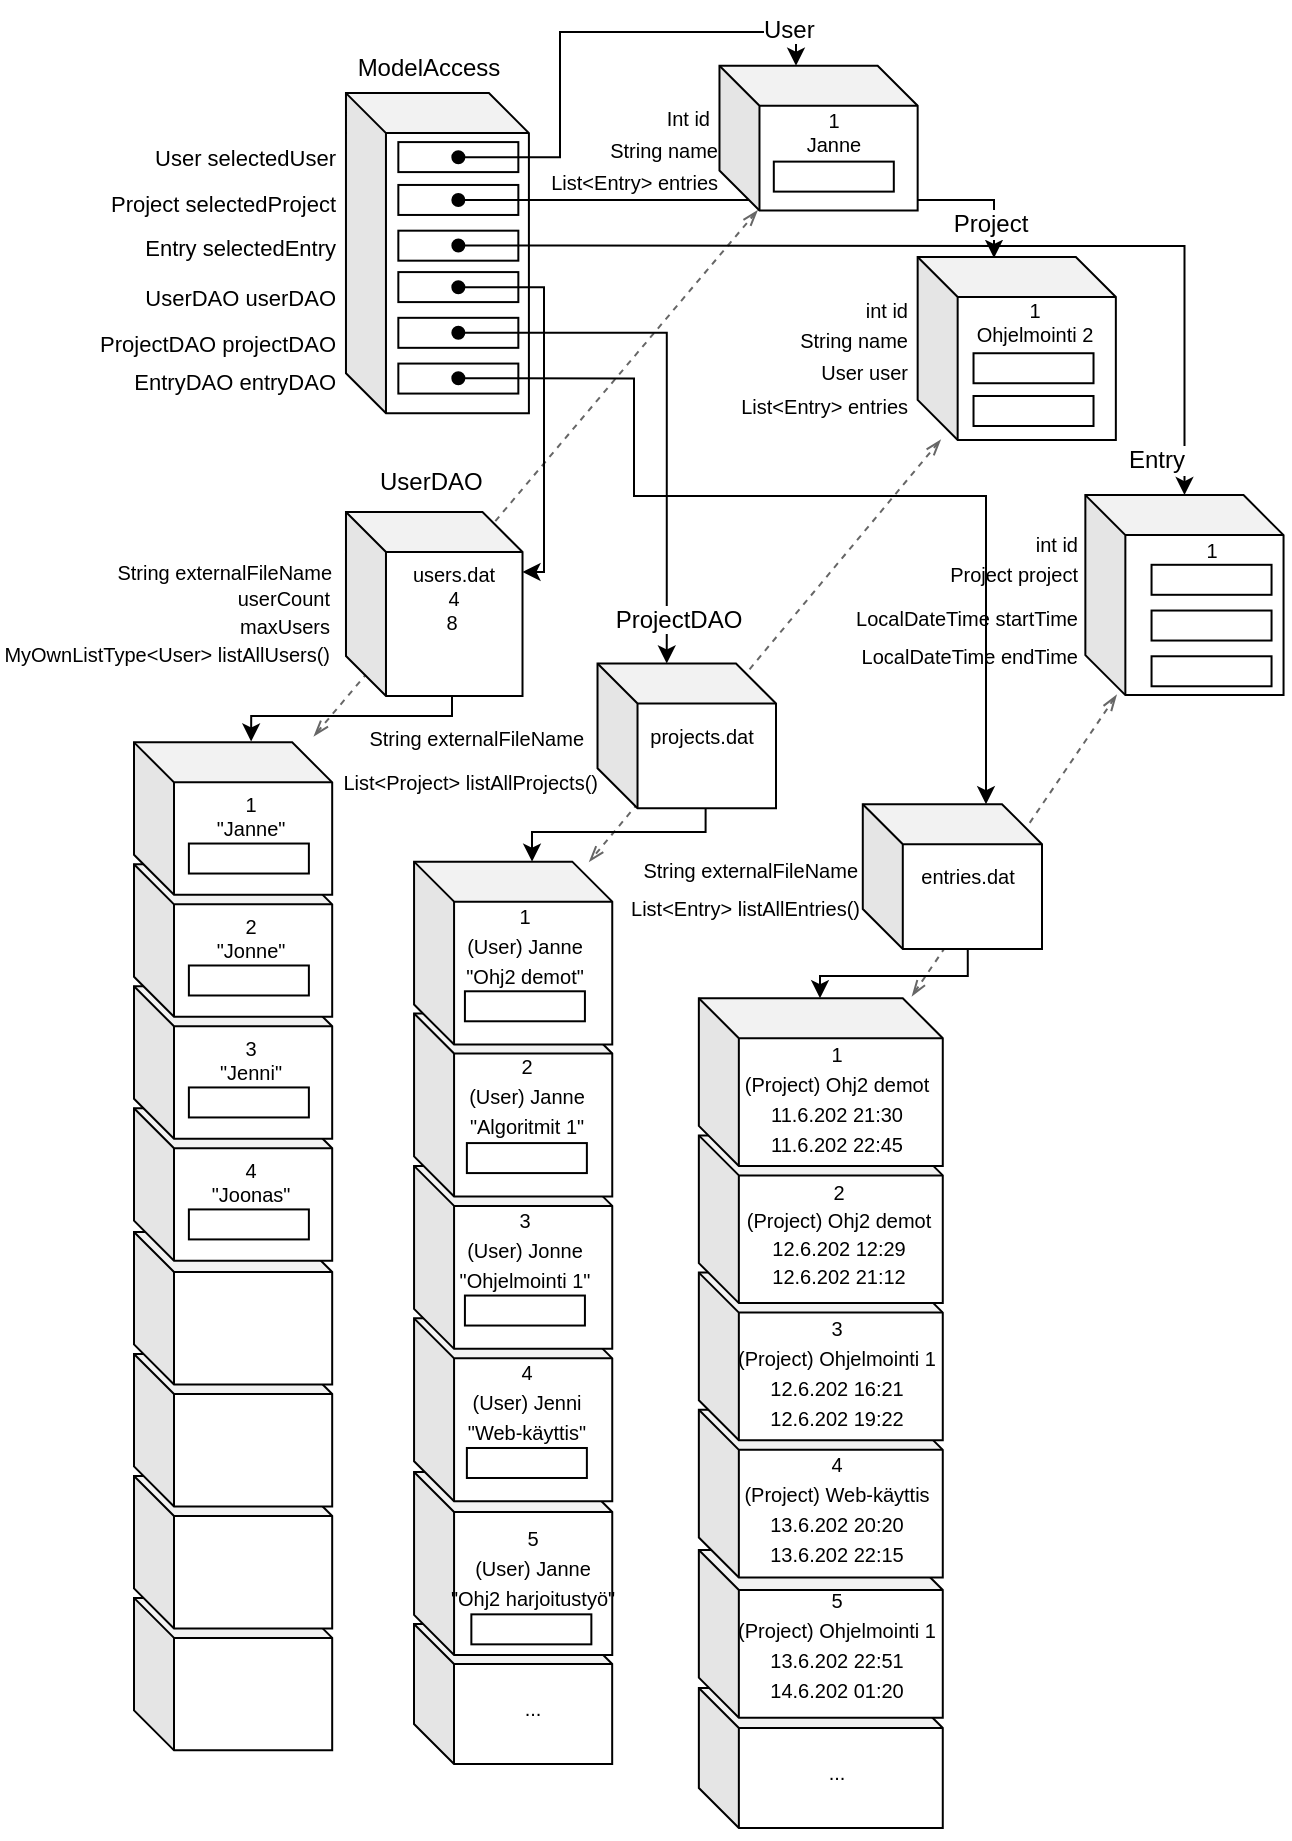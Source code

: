 <mxfile version="12.5.3" type="device"><diagram id="rrkpO7vF_OYcIXnouZr9" name="Page-1"><mxGraphModel dx="1086" dy="813" grid="1" gridSize="10" guides="1" tooltips="1" connect="1" arrows="1" fold="1" page="1" pageScale="1" pageWidth="827" pageHeight="1169" math="0" shadow="0"><root><mxCell id="0"/><mxCell id="1" parent="0"/><mxCell id="-StB5n_U-tKDbDOcCWP0-78" style="edgeStyle=orthogonalEdgeStyle;rounded=0;orthogonalLoop=1;jettySize=auto;html=1;fontColor=#000000;labelBackgroundColor=#ffffff;entryX=0.591;entryY=-0.006;entryDx=0;entryDy=0;entryPerimeter=0;startArrow=diamond;startFill=0;" parent="1" target="n3IsbipJ0dIJaN0jDN8r-47" edge="1"><mxGeometry relative="1" as="geometry"><Array as="points"><mxPoint x="229" y="370"/><mxPoint x="128" y="370"/></Array><mxPoint x="229" y="343" as="sourcePoint"/><mxPoint x="137.978" y="359.9" as="targetPoint"/></mxGeometry></mxCell><mxCell id="n3IsbipJ0dIJaN0jDN8r-105" value="" style="group;fontColor=#000000;labelBackgroundColor=#ffffff;" vertex="1" connectable="0" parent="1"><mxGeometry x="70.001" y="627.996" width="99.094" height="259.174" as="geometry"/></mxCell><mxCell id="n3IsbipJ0dIJaN0jDN8r-106" value="" style="group;fontColor=#000000;labelBackgroundColor=#ffffff;" vertex="1" connectable="0" parent="n3IsbipJ0dIJaN0jDN8r-105"><mxGeometry y="60.982" width="99.094" height="198.192" as="geometry"/></mxCell><mxCell id="n3IsbipJ0dIJaN0jDN8r-107" value="" style="group;fontColor=#000000;labelBackgroundColor=#ffffff;" vertex="1" connectable="0" parent="n3IsbipJ0dIJaN0jDN8r-106"><mxGeometry y="60.982" width="99.094" height="137.21" as="geometry"/></mxCell><mxCell id="n3IsbipJ0dIJaN0jDN8r-108" value="" style="group;fontColor=#000000;labelBackgroundColor=#ffffff;" vertex="1" connectable="0" parent="n3IsbipJ0dIJaN0jDN8r-107"><mxGeometry y="60.982" width="99.094" height="76.228" as="geometry"/></mxCell><mxCell id="n3IsbipJ0dIJaN0jDN8r-109" value="" style="shape=cube;whiteSpace=wrap;html=1;boundedLbl=1;backgroundOutline=1;darkOpacity=0.05;darkOpacity2=0.1;fontColor=#000000;labelBackgroundColor=#ffffff;" vertex="1" parent="n3IsbipJ0dIJaN0jDN8r-108"><mxGeometry width="99.094" height="76.228" as="geometry"/></mxCell><mxCell id="n3IsbipJ0dIJaN0jDN8r-112" value="" style="shape=cube;whiteSpace=wrap;html=1;boundedLbl=1;backgroundOutline=1;darkOpacity=0.05;darkOpacity2=0.1;fontColor=#000000;labelBackgroundColor=#ffffff;" vertex="1" parent="n3IsbipJ0dIJaN0jDN8r-107"><mxGeometry width="99.094" height="76.228" as="geometry"/></mxCell><mxCell id="n3IsbipJ0dIJaN0jDN8r-115" value="" style="shape=cube;whiteSpace=wrap;html=1;boundedLbl=1;backgroundOutline=1;darkOpacity=0.05;darkOpacity2=0.1;fontColor=#000000;labelBackgroundColor=#ffffff;" vertex="1" parent="n3IsbipJ0dIJaN0jDN8r-106"><mxGeometry width="99.094" height="76.228" as="geometry"/></mxCell><mxCell id="n3IsbipJ0dIJaN0jDN8r-118" value="" style="shape=cube;whiteSpace=wrap;html=1;boundedLbl=1;backgroundOutline=1;darkOpacity=0.05;darkOpacity2=0.1;fontColor=#000000;labelBackgroundColor=#ffffff;" vertex="1" parent="n3IsbipJ0dIJaN0jDN8r-105"><mxGeometry width="99.094" height="76.228" as="geometry"/></mxCell><mxCell id="CNz-FNolyFrp6CvXsQXL-5" style="edgeStyle=none;rounded=0;orthogonalLoop=1;jettySize=auto;html=1;dashed=1;endArrow=openThin;endFill=0;startArrow=openThin;startFill=0;fillColor=#f5f5f5;strokeColor=#666666;" parent="1" source="aQ8OHR9xUHMVFZoHDJCB-309" edge="1"><mxGeometry relative="1" as="geometry"><mxPoint x="459.03" y="510" as="targetPoint"/></mxGeometry></mxCell><mxCell id="CNz-FNolyFrp6CvXsQXL-3" style="rounded=0;orthogonalLoop=1;jettySize=auto;html=1;dashed=1;endArrow=openThin;endFill=0;startArrow=openThin;startFill=0;fillColor=#f5f5f5;strokeColor=#666666;" parent="1" source="aQ8OHR9xUHMVFZoHDJCB-203" edge="1"><mxGeometry relative="1" as="geometry"><mxPoint x="160" y="380" as="targetPoint"/></mxGeometry></mxCell><mxCell id="aQ8OHR9xUHMVFZoHDJCB-1" value="" style="shape=cube;whiteSpace=wrap;html=1;boundedLbl=1;backgroundOutline=1;darkOpacity=0.05;darkOpacity2=0.1;fontColor=#000000;labelBackgroundColor=#ffffff;" parent="1" vertex="1"><mxGeometry x="175.984" y="58.544" width="91.471" height="160.078" as="geometry"/></mxCell><mxCell id="aQ8OHR9xUHMVFZoHDJCB-2" value="ModelAccess" style="text;html=1;align=center;verticalAlign=middle;resizable=0;points=[];autosize=1;fontColor=#000000;labelBackgroundColor=#ffffff;" parent="1" vertex="1"><mxGeometry x="172.168" y="35.676" width="90" height="20" as="geometry"/></mxCell><mxCell id="-StB5n_U-tKDbDOcCWP0-59" value="" style="rounded=0;whiteSpace=wrap;html=1;fontColor=#000000;labelBackgroundColor=#ffffff;" parent="1" vertex="1"><mxGeometry x="202.172" y="127.341" width="60" height="15" as="geometry"/></mxCell><mxCell id="-StB5n_U-tKDbDOcCWP0-62" value="" style="rounded=0;whiteSpace=wrap;html=1;fontColor=#000000;labelBackgroundColor=#ffffff;" parent="1" vertex="1"><mxGeometry x="202.172" y="104.473" width="60" height="15" as="geometry"/></mxCell><mxCell id="-StB5n_U-tKDbDOcCWP0-63" value="" style="rounded=0;whiteSpace=wrap;html=1;fontColor=#000000;labelBackgroundColor=#ffffff;" parent="1" vertex="1"><mxGeometry x="202.172" y="83.044" width="60" height="15" as="geometry"/></mxCell><mxCell id="-StB5n_U-tKDbDOcCWP0-65" value="" style="rounded=0;whiteSpace=wrap;html=1;fontColor=#000000;labelBackgroundColor=#ffffff;" parent="1" vertex="1"><mxGeometry x="202.172" y="193.781" width="60" height="15" as="geometry"/></mxCell><mxCell id="-StB5n_U-tKDbDOcCWP0-66" value="" style="rounded=0;whiteSpace=wrap;html=1;fontColor=#000000;labelBackgroundColor=#ffffff;" parent="1" vertex="1"><mxGeometry x="202.172" y="170.913" width="60" height="15" as="geometry"/></mxCell><mxCell id="-StB5n_U-tKDbDOcCWP0-67" value="" style="rounded=0;whiteSpace=wrap;html=1;fontColor=#000000;labelBackgroundColor=#ffffff;" parent="1" vertex="1"><mxGeometry x="202.172" y="148.045" width="60" height="15" as="geometry"/></mxCell><mxCell id="-StB5n_U-tKDbDOcCWP0-68" value="EntryDAO entryDAO" style="text;html=1;align=right;fontColor=#000000;labelBackgroundColor=#ffffff;fontSize=11;" parent="1" vertex="1"><mxGeometry x="111.192" y="190.036" width="60.981" height="22.868" as="geometry"/></mxCell><mxCell id="-StB5n_U-tKDbDOcCWP0-69" value="User selectedUser" style="text;html=1;align=right;verticalAlign=middle;resizable=0;points=[];autosize=1;fontColor=#000000;labelBackgroundColor=#ffffff;fontSize=11;" parent="1" vertex="1"><mxGeometry x="62.174" y="80.542" width="110" height="20" as="geometry"/></mxCell><mxCell id="-StB5n_U-tKDbDOcCWP0-70" value="Project selectedProject" style="text;html=1;align=right;fontColor=#000000;labelBackgroundColor=#ffffff;fontSize=11;" parent="1" vertex="1"><mxGeometry x="103.569" y="100.537" width="68.603" height="22.868" as="geometry"/></mxCell><mxCell id="-StB5n_U-tKDbDOcCWP0-71" value="ProjectDAO projectDAO" style="text;html=1;align=right;fontColor=#000000;labelBackgroundColor=#ffffff;fontSize=11;" parent="1" vertex="1"><mxGeometry x="103.569" y="170.911" width="68.603" height="22.868" as="geometry"/></mxCell><mxCell id="-StB5n_U-tKDbDOcCWP0-72" value="Entry selectedEntry" style="text;html=1;align=right;fontColor=#000000;labelBackgroundColor=#ffffff;fontSize=11;" parent="1" vertex="1"><mxGeometry x="111.192" y="123.406" width="60.981" height="22.868" as="geometry"/></mxCell><mxCell id="-StB5n_U-tKDbDOcCWP0-73" value="UserDAO&amp;nbsp;userDAO" style="text;html=1;align=right;fontColor=#000000;labelBackgroundColor=#ffffff;fontSize=11;" parent="1" vertex="1"><mxGeometry x="130.248" y="148.042" width="41.924" height="22.868" as="geometry"/></mxCell><mxCell id="-StB5n_U-tKDbDOcCWP0-92" style="edgeStyle=orthogonalEdgeStyle;rounded=0;orthogonalLoop=1;jettySize=auto;html=1;fontColor=#000000;labelBackgroundColor=#ffffff;startArrow=oval;startFill=1;exitX=0.501;exitY=0.5;exitDx=0;exitDy=0;exitPerimeter=0;" parent="1" target="n3IsbipJ0dIJaN0jDN8r-22" edge="1"><mxGeometry relative="1" as="geometry"><Array as="points"><mxPoint x="487" y="500"/><mxPoint x="413" y="500"/></Array><mxPoint x="486.862" y="469.345" as="sourcePoint"/><mxPoint x="413.515" y="507.612" as="targetPoint"/></mxGeometry></mxCell><mxCell id="-StB5n_U-tKDbDOcCWP0-110" value="" style="group;fontColor=#000000;labelBackgroundColor=#ffffff;" parent="1" vertex="1" connectable="0"><mxGeometry x="461.831" y="140.488" width="99.094" height="91.473" as="geometry"/></mxCell><mxCell id="aQ8OHR9xUHMVFZoHDJCB-229" value="" style="shape=cube;whiteSpace=wrap;html=1;boundedLbl=1;backgroundOutline=1;darkOpacity=0.05;darkOpacity2=0.1;fontColor=#000000;labelBackgroundColor=#ffffff;" parent="-StB5n_U-tKDbDOcCWP0-110" vertex="1"><mxGeometry width="99.094" height="91.473" as="geometry"/></mxCell><mxCell id="aQ8OHR9xUHMVFZoHDJCB-231" value="" style="rounded=0;whiteSpace=wrap;html=1;fontColor=#000000;labelBackgroundColor=#ffffff;" parent="-StB5n_U-tKDbDOcCWP0-110" vertex="1"><mxGeometry x="27.928" y="69.508" width="60" height="15" as="geometry"/></mxCell><mxCell id="-StB5n_U-tKDbDOcCWP0-109" value="" style="rounded=0;whiteSpace=wrap;html=1;fontColor=#000000;labelBackgroundColor=#ffffff;" parent="-StB5n_U-tKDbDOcCWP0-110" vertex="1"><mxGeometry x="27.928" y="48.132" width="60" height="15" as="geometry"/></mxCell><mxCell id="YwDXdA1d0f5KHi-CMdwl-13" value="1&lt;br style=&quot;font-size: 10px;&quot;&gt;Ohjelmointi 2" style="text;html=1;align=center;fontColor=#000000;labelBackgroundColor=none;fontSize=10;" parent="-StB5n_U-tKDbDOcCWP0-110" vertex="1"><mxGeometry x="31.253" y="14.866" width="53.358" height="33.263" as="geometry"/></mxCell><mxCell id="-StB5n_U-tKDbDOcCWP0-174" style="edgeStyle=orthogonalEdgeStyle;rounded=0;orthogonalLoop=1;jettySize=auto;html=1;fontColor=#000000;labelBackgroundColor=#ffffff;exitX=0.5;exitY=0.502;exitDx=0;exitDy=0;startArrow=oval;startFill=1;exitPerimeter=0;" parent="1" source="-StB5n_U-tKDbDOcCWP0-62" edge="1"><mxGeometry relative="1" as="geometry"><Array as="points"><mxPoint x="500" y="112"/></Array><mxPoint x="500" y="141" as="targetPoint"/></mxGeometry></mxCell><mxCell id="-StB5n_U-tKDbDOcCWP0-171" value="String name" style="text;html=1;align=right;verticalAlign=middle;resizable=0;points=[];autosize=1;labelBackgroundColor=#ffffff;fontColor=#000000;fontSize=10;" parent="1" vertex="1"><mxGeometry x="388.018" y="172.369" width="70" height="20" as="geometry"/></mxCell><mxCell id="-StB5n_U-tKDbDOcCWP0-172" value="User user" style="text;html=1;align=right;verticalAlign=middle;resizable=0;points=[];autosize=1;labelBackgroundColor=#ffffff;fontColor=#000000;fontSize=10;" parent="1" vertex="1"><mxGeometry x="398.018" y="187.615" width="60" height="20" as="geometry"/></mxCell><mxCell id="-StB5n_U-tKDbDOcCWP0-173" value="int id" style="text;html=1;align=right;verticalAlign=middle;resizable=0;points=[];autosize=1;labelBackgroundColor=#ffffff;fontColor=#000000;fontSize=10;" parent="1" vertex="1"><mxGeometry x="418.018" y="157.124" width="40" height="20" as="geometry"/></mxCell><mxCell id="aQ8OHR9xUHMVFZoHDJCB-201" value="" style="group;fontColor=#000000;labelBackgroundColor=none;" parent="1" vertex="1" connectable="0"><mxGeometry x="362.738" y="20.43" width="99.094" height="96.809" as="geometry"/></mxCell><mxCell id="aQ8OHR9xUHMVFZoHDJCB-202" value="" style="group;fontColor=#000000;labelBackgroundColor=#ffffff;" parent="aQ8OHR9xUHMVFZoHDJCB-201" vertex="1" connectable="0"><mxGeometry width="99.094" height="96.809" as="geometry"/></mxCell><mxCell id="aQ8OHR9xUHMVFZoHDJCB-203" value="" style="shape=cube;whiteSpace=wrap;html=1;boundedLbl=1;backgroundOutline=1;darkOpacity=0.05;darkOpacity2=0.1;fontColor=#000000;labelBackgroundColor=#ffffff;" parent="aQ8OHR9xUHMVFZoHDJCB-202" vertex="1"><mxGeometry y="24.431" width="99.094" height="72.378" as="geometry"/></mxCell><mxCell id="aQ8OHR9xUHMVFZoHDJCB-205" value="" style="rounded=0;whiteSpace=wrap;html=1;fontColor=#000000;labelBackgroundColor=#ffffff;" parent="aQ8OHR9xUHMVFZoHDJCB-202" vertex="1"><mxGeometry x="27.168" y="72.378" width="60" height="15" as="geometry"/></mxCell><mxCell id="YwDXdA1d0f5KHi-CMdwl-14" value="1&lt;br style=&quot;font-size: 10px;&quot;&gt;Janne&lt;br style=&quot;font-size: 10px;&quot;&gt;" style="text;html=1;strokeColor=none;fillColor=none;align=center;verticalAlign=middle;whiteSpace=wrap;rounded=0;fontColor=#000000;labelBackgroundColor=none;fontSize=10;" parent="aQ8OHR9xUHMVFZoHDJCB-202" vertex="1"><mxGeometry x="19.057" y="45.737" width="76.226" height="22.868" as="geometry"/></mxCell><mxCell id="-StB5n_U-tKDbDOcCWP0-84" style="edgeStyle=orthogonalEdgeStyle;rounded=0;orthogonalLoop=1;jettySize=auto;html=1;fontColor=#000000;labelBackgroundColor=#ffffff;startArrow=oval;startFill=1;exitX=0.5;exitY=0.504;exitDx=0;exitDy=0;exitPerimeter=0;" parent="1" source="-StB5n_U-tKDbDOcCWP0-63" target="aQ8OHR9xUHMVFZoHDJCB-203" edge="1"><mxGeometry relative="1" as="geometry"><Array as="points"><mxPoint x="283" y="91"/><mxPoint x="283" y="28"/><mxPoint x="401" y="28"/></Array></mxGeometry></mxCell><mxCell id="-StB5n_U-tKDbDOcCWP0-175" value="int id" style="text;html=1;align=right;verticalAlign=middle;resizable=0;points=[];autosize=1;labelBackgroundColor=#ffffff;fontColor=#000000;fontSize=10;" parent="1" vertex="1"><mxGeometry x="503.228" y="273.54" width="40" height="20" as="geometry"/></mxCell><mxCell id="-StB5n_U-tKDbDOcCWP0-176" value="LocalDateTime startTime" style="text;html=1;align=right;verticalAlign=middle;resizable=0;points=[];autosize=1;labelBackgroundColor=#ffffff;fontColor=#000000;fontSize=10;" parent="1" vertex="1"><mxGeometry x="413.228" y="310.892" width="130" height="20" as="geometry"/></mxCell><mxCell id="-StB5n_U-tKDbDOcCWP0-177" value="LocalDateTime endTime" style="text;html=1;align=right;verticalAlign=middle;resizable=0;points=[];autosize=1;labelBackgroundColor=#ffffff;fontColor=#000000;fontSize=10;" parent="1" vertex="1"><mxGeometry x="423.228" y="329.949" width="120" height="20" as="geometry"/></mxCell><mxCell id="-StB5n_U-tKDbDOcCWP0-178" value="Project project" style="text;html=1;align=right;verticalAlign=middle;resizable=0;points=[];autosize=1;labelBackgroundColor=#ffffff;fontColor=#000000;fontSize=10;" parent="1" vertex="1"><mxGeometry x="463.228" y="288.786" width="80" height="20" as="geometry"/></mxCell><mxCell id="aQ8OHR9xUHMVFZoHDJCB-308" value="" style="group;fontColor=#000000;labelBackgroundColor=#ffffff;" parent="1" vertex="1" connectable="0"><mxGeometry x="545.68" y="225.795" width="101.8" height="133.749" as="geometry"/></mxCell><mxCell id="aQ8OHR9xUHMVFZoHDJCB-309" value="" style="shape=cube;whiteSpace=wrap;html=1;boundedLbl=1;backgroundOutline=1;darkOpacity=0.05;darkOpacity2=0.1;fontColor=#000000;labelBackgroundColor=#ffffff;" parent="aQ8OHR9xUHMVFZoHDJCB-308" vertex="1"><mxGeometry y="33.753" width="99.094" height="99.996" as="geometry"/></mxCell><mxCell id="-StB5n_U-tKDbDOcCWP0-168" value="" style="rounded=0;whiteSpace=wrap;html=1;fontColor=#000000;labelBackgroundColor=#ffffff;" parent="aQ8OHR9xUHMVFZoHDJCB-308" vertex="1"><mxGeometry x="33.097" y="68.605" width="60" height="15" as="geometry"/></mxCell><mxCell id="-StB5n_U-tKDbDOcCWP0-167" value="" style="rounded=0;whiteSpace=wrap;html=1;fontColor=#000000;labelBackgroundColor=#ffffff;" parent="aQ8OHR9xUHMVFZoHDJCB-308" vertex="1"><mxGeometry x="33.097" y="91.473" width="60" height="15" as="geometry"/></mxCell><mxCell id="-StB5n_U-tKDbDOcCWP0-166" value="" style="rounded=0;whiteSpace=wrap;html=1;fontColor=#000000;labelBackgroundColor=#ffffff;" parent="aQ8OHR9xUHMVFZoHDJCB-308" vertex="1"><mxGeometry x="33.097" y="114.341" width="60" height="15" as="geometry"/></mxCell><mxCell id="YwDXdA1d0f5KHi-CMdwl-15" value="1" style="text;html=1;strokeColor=none;fillColor=none;align=center;verticalAlign=middle;whiteSpace=wrap;rounded=0;fontColor=#000000;labelBackgroundColor=none;fontSize=10;" parent="aQ8OHR9xUHMVFZoHDJCB-308" vertex="1"><mxGeometry x="33.099" y="53.609" width="60" height="15" as="geometry"/></mxCell><mxCell id="-StB5n_U-tKDbDOcCWP0-179" style="edgeStyle=orthogonalEdgeStyle;rounded=0;orthogonalLoop=1;jettySize=auto;html=1;fontColor=#000000;labelBackgroundColor=#ffffff;exitX=0.5;exitY=0.496;exitDx=0;exitDy=0;startArrow=oval;startFill=1;exitPerimeter=0;" parent="1" source="-StB5n_U-tKDbDOcCWP0-59" target="aQ8OHR9xUHMVFZoHDJCB-309" edge="1"><mxGeometry relative="1" as="geometry"><Array as="points"><mxPoint x="284" y="135"/><mxPoint x="595" y="135"/></Array></mxGeometry></mxCell><mxCell id="-StB5n_U-tKDbDOcCWP0-53" value="List&amp;lt;Project&amp;gt; listAllProjects()" style="text;html=1;align=right;fontColor=#000000;labelBackgroundColor=#ffffff;fontSize=10;" parent="1" vertex="1"><mxGeometry x="170" y="391.21" width="132.88" height="22.87" as="geometry"/></mxCell><mxCell id="-StB5n_U-tKDbDOcCWP0-46" value="String externalFileName" style="text;html=1;align=right;verticalAlign=middle;resizable=0;points=[];autosize=1;fontColor=#000000;labelBackgroundColor=#ffffff;fontSize=10;" parent="1" vertex="1"><mxGeometry x="312.881" y="436.93" width="120" height="20" as="geometry"/></mxCell><mxCell id="YwDXdA1d0f5KHi-CMdwl-8" value="List&amp;lt;Entry&amp;gt; entries" style="text;html=1;align=right;labelBackgroundColor=#ffffff;fontColor=#000000;fontSize=10;" parent="1" vertex="1"><mxGeometry x="286.51" y="91.39" width="76.226" height="22.868" as="geometry"/></mxCell><mxCell id="YwDXdA1d0f5KHi-CMdwl-9" value="Int id" style="text;html=1;align=right;verticalAlign=middle;resizable=0;points=[];autosize=1;labelBackgroundColor=#ffffff;fontColor=#000000;fontSize=10;" parent="1" vertex="1"><mxGeometry x="318.926" y="60.543" width="40" height="20" as="geometry"/></mxCell><mxCell id="YwDXdA1d0f5KHi-CMdwl-10" value="String name" style="text;html=1;align=right;verticalAlign=middle;resizable=0;points=[];autosize=1;labelBackgroundColor=#ffffff;fontColor=#000000;fontSize=10;" parent="1" vertex="1"><mxGeometry x="292.736" y="76.796" width="70" height="20" as="geometry"/></mxCell><mxCell id="-StB5n_U-tKDbDOcCWP0-76" value="" style="group;fontColor=#000000;labelBackgroundColor=#ffffff;fontSize=10;" parent="1" vertex="1" connectable="0"><mxGeometry x="130.25" y="238.89" width="137.21" height="121.11" as="geometry"/></mxCell><mxCell id="-StB5n_U-tKDbDOcCWP0-40" value="" style="group;fontColor=#000000;labelBackgroundColor=#ffffff;fontSize=10;" parent="-StB5n_U-tKDbDOcCWP0-76" vertex="1" connectable="0"><mxGeometry width="137.21" height="121.11" as="geometry"/></mxCell><mxCell id="-StB5n_U-tKDbDOcCWP0-34" value="" style="shape=cube;whiteSpace=wrap;html=1;boundedLbl=1;backgroundOutline=1;darkOpacity=0.05;darkOpacity2=0.1;fontColor=#000000;labelBackgroundColor=#ffffff;" parent="-StB5n_U-tKDbDOcCWP0-40" vertex="1"><mxGeometry x="45.741" y="29.108" width="88.262" height="92.002" as="geometry"/></mxCell><mxCell id="-StB5n_U-tKDbDOcCWP0-38" value="users.dat&lt;br&gt;" style="text;html=1;strokeColor=none;fillColor=none;align=center;verticalAlign=middle;whiteSpace=wrap;rounded=0;fontColor=#000000;labelBackgroundColor=#ffffff;fontSize=10;" parent="-StB5n_U-tKDbDOcCWP0-40" vertex="1"><mxGeometry x="80" y="54.642" width="40" height="11.837" as="geometry"/></mxCell><mxCell id="-StB5n_U-tKDbDOcCWP0-79" value="&lt;span style=&quot;&quot;&gt;UserDAO&lt;/span&gt;" style="text;html=1;fontColor=#000000;labelBackgroundColor=#ffffff;" parent="-StB5n_U-tKDbDOcCWP0-40" vertex="1"><mxGeometry x="60.985" y="0.001" width="60.982" height="29.068" as="geometry"/></mxCell><mxCell id="n3IsbipJ0dIJaN0jDN8r-99" value="4" style="text;html=1;strokeColor=none;fillColor=none;align=center;verticalAlign=middle;whiteSpace=wrap;rounded=0;fontColor=#000000;labelBackgroundColor=#ffffff;fontSize=10;" vertex="1" parent="-StB5n_U-tKDbDOcCWP0-40"><mxGeometry x="80" y="66.482" width="40" height="11.837" as="geometry"/></mxCell><mxCell id="n3IsbipJ0dIJaN0jDN8r-100" value="8" style="text;html=1;strokeColor=none;fillColor=none;align=center;verticalAlign=middle;whiteSpace=wrap;rounded=0;fontColor=#000000;labelBackgroundColor=#ffffff;fontSize=10;" vertex="1" parent="-StB5n_U-tKDbDOcCWP0-40"><mxGeometry x="79.1" y="78.322" width="40" height="11.837" as="geometry"/></mxCell><mxCell id="n3IsbipJ0dIJaN0jDN8r-121" value="maxUsers" style="text;html=1;align=right;verticalAlign=middle;resizable=0;points=[];autosize=1;fontColor=#000000;labelBackgroundColor=#ffffff;fontSize=10;" vertex="1" parent="-StB5n_U-tKDbDOcCWP0-40"><mxGeometry x="-21.564" y="76.112" width="60" height="20" as="geometry"/></mxCell><mxCell id="n3IsbipJ0dIJaN0jDN8r-122" value="userCount" style="text;html=1;align=right;verticalAlign=middle;resizable=0;points=[];autosize=1;fontColor=#000000;labelBackgroundColor=#ffffff;fontSize=10;" vertex="1" parent="-StB5n_U-tKDbDOcCWP0-40"><mxGeometry x="-21.564" y="62.402" width="60" height="20" as="geometry"/></mxCell><mxCell id="-StB5n_U-tKDbDOcCWP0-83" style="edgeStyle=orthogonalEdgeStyle;rounded=0;orthogonalLoop=1;jettySize=auto;html=1;fontColor=#000000;labelBackgroundColor=#ffffff;startArrow=oval;startFill=1;exitX=0.5;exitY=0.504;exitDx=0;exitDy=0;exitPerimeter=0;" parent="1" source="-StB5n_U-tKDbDOcCWP0-67" target="-StB5n_U-tKDbDOcCWP0-34" edge="1"><mxGeometry relative="1" as="geometry"><Array as="points"><mxPoint x="275" y="156"/><mxPoint x="275" y="298"/></Array></mxGeometry></mxCell><mxCell id="-StB5n_U-tKDbDOcCWP0-19" value="" style="group;fontColor=#000000;labelBackgroundColor=#ffffff;" parent="1" vertex="1" connectable="0"><mxGeometry x="76.89" y="369.996" width="91.471" height="76.228" as="geometry"/></mxCell><mxCell id="n3IsbipJ0dIJaN0jDN8r-46" value="" style="group;fontColor=#000000;labelBackgroundColor=#ffffff;" vertex="1" connectable="0" parent="1"><mxGeometry x="70.001" y="383.176" width="99.094" height="259.174" as="geometry"/></mxCell><mxCell id="n3IsbipJ0dIJaN0jDN8r-78" value="" style="group;fontColor=#000000;labelBackgroundColor=#ffffff;" vertex="1" connectable="0" parent="n3IsbipJ0dIJaN0jDN8r-46"><mxGeometry y="60.982" width="99.094" height="198.192" as="geometry"/></mxCell><mxCell id="n3IsbipJ0dIJaN0jDN8r-82" value="" style="group;fontColor=#000000;labelBackgroundColor=#ffffff;" vertex="1" connectable="0" parent="n3IsbipJ0dIJaN0jDN8r-78"><mxGeometry y="60.982" width="99.094" height="137.21" as="geometry"/></mxCell><mxCell id="n3IsbipJ0dIJaN0jDN8r-86" value="" style="group;fontColor=#000000;labelBackgroundColor=#ffffff;" vertex="1" connectable="0" parent="n3IsbipJ0dIJaN0jDN8r-82"><mxGeometry y="60.982" width="99.094" height="76.228" as="geometry"/></mxCell><mxCell id="n3IsbipJ0dIJaN0jDN8r-87" value="" style="shape=cube;whiteSpace=wrap;html=1;boundedLbl=1;backgroundOutline=1;darkOpacity=0.05;darkOpacity2=0.1;fontColor=#000000;labelBackgroundColor=#ffffff;" vertex="1" parent="n3IsbipJ0dIJaN0jDN8r-86"><mxGeometry width="99.094" height="76.228" as="geometry"/></mxCell><mxCell id="n3IsbipJ0dIJaN0jDN8r-88" value="4&lt;br style=&quot;font-size: 10px&quot;&gt;&quot;Joonas&quot;" style="text;html=1;align=center;fontColor=#000000;labelBackgroundColor=#ffffff;verticalAlign=middle;fontSize=10;" vertex="1" parent="n3IsbipJ0dIJaN0jDN8r-86"><mxGeometry x="31.253" y="22.87" width="53.358" height="27.719" as="geometry"/></mxCell><mxCell id="n3IsbipJ0dIJaN0jDN8r-89" value="" style="rounded=0;whiteSpace=wrap;html=1;fontColor=#000000;labelBackgroundColor=#ffffff;" vertex="1" parent="n3IsbipJ0dIJaN0jDN8r-86"><mxGeometry x="27.441" y="50.587" width="60" height="15" as="geometry"/></mxCell><mxCell id="n3IsbipJ0dIJaN0jDN8r-83" value="" style="shape=cube;whiteSpace=wrap;html=1;boundedLbl=1;backgroundOutline=1;darkOpacity=0.05;darkOpacity2=0.1;fontColor=#000000;labelBackgroundColor=#ffffff;" vertex="1" parent="n3IsbipJ0dIJaN0jDN8r-82"><mxGeometry width="99.094" height="76.228" as="geometry"/></mxCell><mxCell id="n3IsbipJ0dIJaN0jDN8r-84" value="3&lt;br style=&quot;font-size: 10px&quot;&gt;&quot;Jenni&quot;" style="text;html=1;align=center;fontColor=#000000;labelBackgroundColor=#ffffff;verticalAlign=middle;fontSize=10;" vertex="1" parent="n3IsbipJ0dIJaN0jDN8r-82"><mxGeometry x="31.253" y="22.87" width="53.358" height="27.719" as="geometry"/></mxCell><mxCell id="n3IsbipJ0dIJaN0jDN8r-85" value="" style="rounded=0;whiteSpace=wrap;html=1;fontColor=#000000;labelBackgroundColor=#ffffff;" vertex="1" parent="n3IsbipJ0dIJaN0jDN8r-82"><mxGeometry x="27.441" y="50.587" width="60" height="15" as="geometry"/></mxCell><mxCell id="n3IsbipJ0dIJaN0jDN8r-79" value="" style="shape=cube;whiteSpace=wrap;html=1;boundedLbl=1;backgroundOutline=1;darkOpacity=0.05;darkOpacity2=0.1;fontColor=#000000;labelBackgroundColor=#ffffff;" vertex="1" parent="n3IsbipJ0dIJaN0jDN8r-78"><mxGeometry width="99.094" height="76.228" as="geometry"/></mxCell><mxCell id="n3IsbipJ0dIJaN0jDN8r-80" value="2&lt;br style=&quot;font-size: 10px&quot;&gt;&quot;Jonne&quot;" style="text;html=1;align=center;fontColor=#000000;labelBackgroundColor=#ffffff;verticalAlign=middle;fontSize=10;" vertex="1" parent="n3IsbipJ0dIJaN0jDN8r-78"><mxGeometry x="31.253" y="22.87" width="53.358" height="27.719" as="geometry"/></mxCell><mxCell id="n3IsbipJ0dIJaN0jDN8r-81" value="" style="rounded=0;whiteSpace=wrap;html=1;fontColor=#000000;labelBackgroundColor=#ffffff;" vertex="1" parent="n3IsbipJ0dIJaN0jDN8r-78"><mxGeometry x="27.441" y="50.587" width="60" height="15" as="geometry"/></mxCell><mxCell id="n3IsbipJ0dIJaN0jDN8r-47" value="" style="shape=cube;whiteSpace=wrap;html=1;boundedLbl=1;backgroundOutline=1;darkOpacity=0.05;darkOpacity2=0.1;fontColor=#000000;labelBackgroundColor=#ffffff;" vertex="1" parent="n3IsbipJ0dIJaN0jDN8r-46"><mxGeometry width="99.094" height="76.228" as="geometry"/></mxCell><mxCell id="n3IsbipJ0dIJaN0jDN8r-50" value="1&lt;br style=&quot;font-size: 10px&quot;&gt;&quot;Janne&quot;" style="text;html=1;align=center;fontColor=#000000;labelBackgroundColor=#ffffff;verticalAlign=middle;fontSize=10;" vertex="1" parent="n3IsbipJ0dIJaN0jDN8r-46"><mxGeometry x="31.253" y="22.87" width="53.358" height="27.719" as="geometry"/></mxCell><mxCell id="n3IsbipJ0dIJaN0jDN8r-52" value="" style="rounded=0;whiteSpace=wrap;html=1;fontColor=#000000;labelBackgroundColor=#ffffff;" vertex="1" parent="n3IsbipJ0dIJaN0jDN8r-46"><mxGeometry x="27.441" y="50.587" width="60" height="15" as="geometry"/></mxCell><mxCell id="n3IsbipJ0dIJaN0jDN8r-55" value="" style="group" vertex="1" connectable="0" parent="1"><mxGeometry x="210.032" y="442.819" width="99.094" height="457.185" as="geometry"/></mxCell><mxCell id="n3IsbipJ0dIJaN0jDN8r-56" value="" style="group" vertex="1" connectable="0" parent="n3IsbipJ0dIJaN0jDN8r-55"><mxGeometry y="75.9" width="99.094" height="381.285" as="geometry"/></mxCell><mxCell id="n3IsbipJ0dIJaN0jDN8r-60" value="" style="group" vertex="1" connectable="0" parent="n3IsbipJ0dIJaN0jDN8r-56"><mxGeometry y="76.228" width="99.094" height="305.058" as="geometry"/></mxCell><mxCell id="n3IsbipJ0dIJaN0jDN8r-64" value="" style="group" vertex="1" connectable="0" parent="n3IsbipJ0dIJaN0jDN8r-60"><mxGeometry y="76.228" width="99.094" height="228.83" as="geometry"/></mxCell><mxCell id="n3IsbipJ0dIJaN0jDN8r-137" value="" style="group" vertex="1" connectable="0" parent="n3IsbipJ0dIJaN0jDN8r-64"><mxGeometry x="-0.03" y="152.83" width="99.09" height="70" as="geometry"/></mxCell><mxCell id="n3IsbipJ0dIJaN0jDN8r-124" value="" style="shape=cube;whiteSpace=wrap;html=1;boundedLbl=1;backgroundOutline=1;darkOpacity=0.05;darkOpacity2=0.1;fontColor=#000000;labelBackgroundColor=#ffffff;" vertex="1" parent="n3IsbipJ0dIJaN0jDN8r-137"><mxGeometry width="99.09" height="70" as="geometry"/></mxCell><mxCell id="n3IsbipJ0dIJaN0jDN8r-126" value="..." style="text;html=1;align=center;fontColor=#000000;labelBackgroundColor=none;verticalAlign=middle;fontSize=10;" vertex="1" parent="n3IsbipJ0dIJaN0jDN8r-137"><mxGeometry x="32.54" y="30" width="53.36" height="24.82" as="geometry"/></mxCell><mxCell id="n3IsbipJ0dIJaN0jDN8r-136" value="" style="group" vertex="1" connectable="0" parent="n3IsbipJ0dIJaN0jDN8r-64"><mxGeometry y="76.82" width="99.094" height="91.473" as="geometry"/></mxCell><mxCell id="n3IsbipJ0dIJaN0jDN8r-133" value="" style="shape=cube;whiteSpace=wrap;html=1;boundedLbl=1;backgroundOutline=1;darkOpacity=0.05;darkOpacity2=0.1;fontColor=#000000;labelBackgroundColor=#ffffff;" vertex="1" parent="n3IsbipJ0dIJaN0jDN8r-136"><mxGeometry width="99.094" height="91.473" as="geometry"/></mxCell><mxCell id="n3IsbipJ0dIJaN0jDN8r-135" value="" style="rounded=0;whiteSpace=wrap;html=1;fontColor=#000000;labelBackgroundColor=#ffffff;" vertex="1" parent="n3IsbipJ0dIJaN0jDN8r-136"><mxGeometry x="28.646" y="71.181" width="60" height="15" as="geometry"/></mxCell><mxCell id="n3IsbipJ0dIJaN0jDN8r-65" value="" style="shape=cube;whiteSpace=wrap;html=1;boundedLbl=1;backgroundOutline=1;darkOpacity=0.05;darkOpacity2=0.1;fontColor=#000000;labelBackgroundColor=#ffffff;" vertex="1" parent="n3IsbipJ0dIJaN0jDN8r-64"><mxGeometry width="99.094" height="91.473" as="geometry"/></mxCell><mxCell id="n3IsbipJ0dIJaN0jDN8r-66" value="" style="rounded=0;whiteSpace=wrap;html=1;fontColor=#000000;labelBackgroundColor=#ffffff;" vertex="1" parent="n3IsbipJ0dIJaN0jDN8r-64"><mxGeometry x="26.406" y="64.821" width="60" height="15" as="geometry"/></mxCell><mxCell id="n3IsbipJ0dIJaN0jDN8r-67" value="&lt;p style=&quot;line-height: 150% ; font-size: 10px&quot;&gt;4&lt;br style=&quot;font-size: 10px&quot;&gt;(User) Jenni&lt;br style=&quot;font-size: 10px&quot;&gt;&quot;Web-käyttis&quot;&lt;br style=&quot;font-size: 10px&quot;&gt;&lt;/p&gt;" style="text;html=1;align=center;fontColor=#000000;labelBackgroundColor=none;verticalAlign=middle;fontSize=10;" vertex="1" parent="n3IsbipJ0dIJaN0jDN8r-64"><mxGeometry x="29.73" y="18.646" width="53.358" height="46.179" as="geometry"/></mxCell><mxCell id="n3IsbipJ0dIJaN0jDN8r-61" value="" style="shape=cube;whiteSpace=wrap;html=1;boundedLbl=1;backgroundOutline=1;darkOpacity=0.05;darkOpacity2=0.1;fontColor=#000000;labelBackgroundColor=#ffffff;" vertex="1" parent="n3IsbipJ0dIJaN0jDN8r-60"><mxGeometry width="99.094" height="91.473" as="geometry"/></mxCell><mxCell id="n3IsbipJ0dIJaN0jDN8r-62" value="" style="rounded=0;whiteSpace=wrap;html=1;fontColor=#000000;labelBackgroundColor=#ffffff;" vertex="1" parent="n3IsbipJ0dIJaN0jDN8r-60"><mxGeometry x="25.426" y="64.821" width="60" height="15" as="geometry"/></mxCell><mxCell id="n3IsbipJ0dIJaN0jDN8r-63" value="&lt;p style=&quot;line-height: 150% ; font-size: 10px&quot;&gt;3&lt;br style=&quot;font-size: 10px&quot;&gt;(User) Jonne&lt;br style=&quot;font-size: 10px&quot;&gt;&quot;Ohjelmointi 1&quot;&lt;br style=&quot;font-size: 10px&quot;&gt;&lt;/p&gt;" style="text;html=1;align=center;fontColor=#000000;labelBackgroundColor=none;verticalAlign=middle;fontSize=10;" vertex="1" parent="n3IsbipJ0dIJaN0jDN8r-60"><mxGeometry x="28.75" y="18.646" width="53.358" height="46.179" as="geometry"/></mxCell><mxCell id="n3IsbipJ0dIJaN0jDN8r-57" value="" style="shape=cube;whiteSpace=wrap;html=1;boundedLbl=1;backgroundOutline=1;darkOpacity=0.05;darkOpacity2=0.1;fontColor=#000000;labelBackgroundColor=#ffffff;" vertex="1" parent="n3IsbipJ0dIJaN0jDN8r-56"><mxGeometry width="99.094" height="91.473" as="geometry"/></mxCell><mxCell id="n3IsbipJ0dIJaN0jDN8r-58" value="" style="rounded=0;whiteSpace=wrap;html=1;fontColor=#000000;labelBackgroundColor=#ffffff;" vertex="1" parent="n3IsbipJ0dIJaN0jDN8r-56"><mxGeometry x="26.406" y="64.821" width="60" height="15" as="geometry"/></mxCell><mxCell id="n3IsbipJ0dIJaN0jDN8r-59" value="&lt;p style=&quot;line-height: 150% ; font-size: 10px&quot;&gt;2&lt;br style=&quot;font-size: 10px&quot;&gt;(User) Janne&lt;br style=&quot;font-size: 10px&quot;&gt;&quot;Algoritmit 1&quot;&lt;/p&gt;" style="text;html=1;align=center;fontColor=#000000;labelBackgroundColor=none;verticalAlign=middle;fontSize=10;" vertex="1" parent="n3IsbipJ0dIJaN0jDN8r-56"><mxGeometry x="29.73" y="18.646" width="53.358" height="46.179" as="geometry"/></mxCell><mxCell id="-StB5n_U-tKDbDOcCWP0-112" value="" style="shape=cube;whiteSpace=wrap;html=1;boundedLbl=1;backgroundOutline=1;darkOpacity=0.05;darkOpacity2=0.1;fontColor=#000000;labelBackgroundColor=#ffffff;" parent="n3IsbipJ0dIJaN0jDN8r-55" vertex="1"><mxGeometry width="99.094" height="91.473" as="geometry"/></mxCell><mxCell id="-StB5n_U-tKDbDOcCWP0-113" value="" style="rounded=0;whiteSpace=wrap;html=1;fontColor=#000000;labelBackgroundColor=#ffffff;" parent="n3IsbipJ0dIJaN0jDN8r-55" vertex="1"><mxGeometry x="25.426" y="64.821" width="60" height="15" as="geometry"/></mxCell><mxCell id="-StB5n_U-tKDbDOcCWP0-114" value="&lt;p style=&quot;line-height: 150% ; font-size: 10px&quot;&gt;1&lt;br style=&quot;font-size: 10px&quot;&gt;(User) Janne&lt;br style=&quot;font-size: 10px&quot;&gt;&quot;Ohj2 demot&quot;&lt;br style=&quot;font-size: 10px&quot;&gt;&lt;/p&gt;" style="text;html=1;align=center;fontColor=#000000;labelBackgroundColor=none;verticalAlign=middle;fontSize=10;" parent="n3IsbipJ0dIJaN0jDN8r-55" vertex="1"><mxGeometry x="28.75" y="18.646" width="53.358" height="46.179" as="geometry"/></mxCell><mxCell id="CNz-FNolyFrp6CvXsQXL-4" style="edgeStyle=none;rounded=0;orthogonalLoop=1;jettySize=auto;html=1;dashed=1;endArrow=openThin;endFill=0;startArrow=openThin;startFill=0;fillColor=#f5f5f5;strokeColor=#666666;" parent="1" source="aQ8OHR9xUHMVFZoHDJCB-229" target="-StB5n_U-tKDbDOcCWP0-112" edge="1"><mxGeometry relative="1" as="geometry"/></mxCell><mxCell id="n3IsbipJ0dIJaN0jDN8r-68" value="" style="group" vertex="1" connectable="0" parent="1"><mxGeometry x="352.427" y="511.095" width="130" height="420.085" as="geometry"/></mxCell><mxCell id="n3IsbipJ0dIJaN0jDN8r-69" value="" style="group" vertex="1" connectable="0" parent="n3IsbipJ0dIJaN0jDN8r-68"><mxGeometry y="68.605" width="130" height="351.48" as="geometry"/></mxCell><mxCell id="n3IsbipJ0dIJaN0jDN8r-72" value="" style="group" vertex="1" connectable="0" parent="n3IsbipJ0dIJaN0jDN8r-69"><mxGeometry y="68.605" width="121.973" height="282.875" as="geometry"/></mxCell><mxCell id="n3IsbipJ0dIJaN0jDN8r-75" value="" style="group" vertex="1" connectable="0" parent="n3IsbipJ0dIJaN0jDN8r-72"><mxGeometry y="68.605" width="121.973" height="214.27" as="geometry"/></mxCell><mxCell id="n3IsbipJ0dIJaN0jDN8r-141" value="" style="group" vertex="1" connectable="0" parent="n3IsbipJ0dIJaN0jDN8r-75"><mxGeometry y="70.09" width="121.964" height="144.18" as="geometry"/></mxCell><mxCell id="n3IsbipJ0dIJaN0jDN8r-140" value="" style="group" vertex="1" connectable="0" parent="n3IsbipJ0dIJaN0jDN8r-141"><mxGeometry x="0.003" y="69.0" width="121.962" height="70" as="geometry"/></mxCell><mxCell id="n3IsbipJ0dIJaN0jDN8r-128" value="" style="shape=cube;whiteSpace=wrap;html=1;boundedLbl=1;backgroundOutline=1;darkOpacity=0.05;darkOpacity2=0.1;fontColor=#000000;labelBackgroundColor=#ffffff;" vertex="1" parent="n3IsbipJ0dIJaN0jDN8r-140"><mxGeometry width="121.962" height="70" as="geometry"/></mxCell><mxCell id="n3IsbipJ0dIJaN0jDN8r-129" value="&lt;p style=&quot;line-height: 150% ; font-size: 10px&quot;&gt;...&lt;/p&gt;" style="text;align=center;fontColor=#000000;labelBackgroundColor=none;html=1;spacingTop=0;horizontal=1;verticalAlign=middle;fontSize=10;" vertex="1" parent="n3IsbipJ0dIJaN0jDN8r-140"><mxGeometry x="15.24" y="30.866" width="106.72" height="22.649" as="geometry"/></mxCell><mxCell id="n3IsbipJ0dIJaN0jDN8r-138" value="" style="shape=cube;whiteSpace=wrap;html=1;boundedLbl=1;backgroundOutline=1;darkOpacity=0.05;darkOpacity2=0.1;fontColor=#000000;labelBackgroundColor=#ffffff;" vertex="1" parent="n3IsbipJ0dIJaN0jDN8r-141"><mxGeometry width="121.962" height="83.85" as="geometry"/></mxCell><mxCell id="n3IsbipJ0dIJaN0jDN8r-139" value="&lt;p style=&quot;line-height: 150% ; font-size: 10px&quot;&gt;5&lt;br style=&quot;font-size: 10px&quot;&gt;(Project) Ohjelmointi 1&lt;br style=&quot;font-size: 10px&quot;&gt;13.6.202 22:51&lt;br style=&quot;font-size: 10px&quot;&gt;14.6.202 01:20&lt;/p&gt;" style="text;align=center;fontColor=#000000;labelBackgroundColor=none;html=1;spacingTop=0;horizontal=1;verticalAlign=middle;fontSize=10;" vertex="1" parent="n3IsbipJ0dIJaN0jDN8r-141"><mxGeometry x="15.245" y="20.818" width="106.716" height="53.359" as="geometry"/></mxCell><mxCell id="n3IsbipJ0dIJaN0jDN8r-76" value="" style="shape=cube;whiteSpace=wrap;html=1;boundedLbl=1;backgroundOutline=1;darkOpacity=0.05;darkOpacity2=0.1;fontColor=#000000;labelBackgroundColor=#ffffff;" vertex="1" parent="n3IsbipJ0dIJaN0jDN8r-75"><mxGeometry width="121.962" height="83.85" as="geometry"/></mxCell><mxCell id="n3IsbipJ0dIJaN0jDN8r-77" value="&lt;p style=&quot;line-height: 150% ; font-size: 10px&quot;&gt;4&lt;br style=&quot;font-size: 10px&quot;&gt;(Project) Web-käyttis&lt;br style=&quot;font-size: 10px&quot;&gt;13.6.202 20:20&lt;br style=&quot;font-size: 10px&quot;&gt;13.6.202 22:15&lt;/p&gt;" style="text;align=center;fontColor=#000000;labelBackgroundColor=none;html=1;spacingTop=0;horizontal=1;verticalAlign=middle;fontSize=10;" vertex="1" parent="n3IsbipJ0dIJaN0jDN8r-75"><mxGeometry x="15.245" y="22.868" width="106.716" height="53.359" as="geometry"/></mxCell><mxCell id="n3IsbipJ0dIJaN0jDN8r-73" value="" style="shape=cube;whiteSpace=wrap;html=1;boundedLbl=1;backgroundOutline=1;darkOpacity=0.05;darkOpacity2=0.1;fontColor=#000000;labelBackgroundColor=#ffffff;" vertex="1" parent="n3IsbipJ0dIJaN0jDN8r-72"><mxGeometry width="121.962" height="83.85" as="geometry"/></mxCell><mxCell id="n3IsbipJ0dIJaN0jDN8r-74" value="&lt;p style=&quot;line-height: 150% ; font-size: 10px&quot;&gt;3&lt;br style=&quot;font-size: 10px&quot;&gt;(Project) Ohjelmointi 1&lt;br style=&quot;font-size: 10px&quot;&gt;12.6.202 16:21&lt;br style=&quot;font-size: 10px&quot;&gt;12.6.202 19:22&lt;/p&gt;" style="text;align=center;fontColor=#000000;labelBackgroundColor=none;html=1;spacingTop=0;horizontal=1;verticalAlign=middle;fontSize=10;" vertex="1" parent="n3IsbipJ0dIJaN0jDN8r-72"><mxGeometry x="15.245" y="22.868" width="106.716" height="53.359" as="geometry"/></mxCell><mxCell id="n3IsbipJ0dIJaN0jDN8r-70" value="" style="shape=cube;whiteSpace=wrap;html=1;boundedLbl=1;backgroundOutline=1;darkOpacity=0.05;darkOpacity2=0.1;fontColor=#000000;labelBackgroundColor=#ffffff;" vertex="1" parent="n3IsbipJ0dIJaN0jDN8r-69"><mxGeometry width="121.962" height="83.85" as="geometry"/></mxCell><mxCell id="n3IsbipJ0dIJaN0jDN8r-71" value="&lt;p style=&quot;line-height: 140%&quot;&gt;2&lt;br style=&quot;font-size: 10px&quot;&gt;(Project) Ohj2 demot&lt;br style=&quot;font-size: 10px&quot;&gt;12.6.202 12:29&lt;br style=&quot;font-size: 10px&quot;&gt;12.6.202 21:12&lt;/p&gt;" style="text;align=center;fontColor=#000000;labelBackgroundColor=none;spacingTop=0;horizontal=1;verticalAlign=middle;fontSize=10;html=1;" vertex="1" parent="n3IsbipJ0dIJaN0jDN8r-69"><mxGeometry x="10" y="22.87" width="120" height="53.36" as="geometry"/></mxCell><mxCell id="n3IsbipJ0dIJaN0jDN8r-22" value="" style="shape=cube;whiteSpace=wrap;html=1;boundedLbl=1;backgroundOutline=1;darkOpacity=0.05;darkOpacity2=0.1;fontColor=#000000;labelBackgroundColor=#ffffff;" vertex="1" parent="n3IsbipJ0dIJaN0jDN8r-68"><mxGeometry width="121.962" height="83.85" as="geometry"/></mxCell><mxCell id="n3IsbipJ0dIJaN0jDN8r-24" value="&lt;p style=&quot;line-height: 150% ; font-size: 10px&quot;&gt;1&lt;br style=&quot;font-size: 10px&quot;&gt;(Project) Ohj2 demot&lt;br style=&quot;font-size: 10px&quot;&gt;11.6.202 21:30&lt;br style=&quot;font-size: 10px&quot;&gt;11.6.202 22:45&lt;/p&gt;" style="text;align=center;fontColor=#000000;labelBackgroundColor=none;html=1;spacingTop=0;horizontal=1;verticalAlign=middle;fontSize=10;" vertex="1" parent="n3IsbipJ0dIJaN0jDN8r-68"><mxGeometry x="15.245" y="22.868" width="106.716" height="53.359" as="geometry"/></mxCell><mxCell id="-StB5n_U-tKDbDOcCWP0-52" value="String externalFileName" style="text;html=1;align=right;verticalAlign=middle;resizable=0;points=[];autosize=1;fontColor=#000000;labelBackgroundColor=#ffffff;fontSize=10;" parent="1" vertex="1"><mxGeometry x="176.444" y="371.206" width="120" height="20" as="geometry"/></mxCell><mxCell id="-StB5n_U-tKDbDOcCWP0-39" value="String externalFileName" style="text;html=1;align=right;verticalAlign=middle;resizable=0;points=[];autosize=1;fontColor=#000000;labelBackgroundColor=#ffffff;fontSize=10;" parent="1" vertex="1"><mxGeometry x="49.996" y="287.982" width="120" height="20" as="geometry"/></mxCell><mxCell id="aQ8OHR9xUHMVFZoHDJCB-310" value="Entry" style="text;html=1;align=center;verticalAlign=middle;resizable=0;points=[];autosize=1;labelBackgroundColor=#ffffff;fillColor=none;fontColor=#000000;" parent="1" vertex="1"><mxGeometry x="560.92" y="231.962" width="40" height="20" as="geometry"/></mxCell><mxCell id="-StB5n_U-tKDbDOcCWP0-103" value="Project" style="text;html=1;align=center;verticalAlign=middle;resizable=0;points=[];autosize=1;labelBackgroundColor=#ffffff;fontColor=#000000;" parent="1" vertex="1"><mxGeometry x="473.228" y="114.261" width="50" height="20" as="geometry"/></mxCell><mxCell id="-StB5n_U-tKDbDOcCWP0-58" value="User" style="text;html=1;labelBackgroundColor=#ffffff;fontColor=#000000;" parent="1" vertex="1"><mxGeometry x="382.882" y="12.81" width="38.113" height="22.868" as="geometry"/></mxCell><mxCell id="-StB5n_U-tKDbDOcCWP0-180" style="edgeStyle=orthogonalEdgeStyle;rounded=0;orthogonalLoop=1;jettySize=auto;html=1;fontColor=#000000;labelBackgroundColor=#ffffff;startArrow=oval;startFill=1;exitX=0.54;exitY=0.5;exitDx=0;exitDy=0;exitPerimeter=0;" parent="1" target="-StB5n_U-tKDbDOcCWP0-112" edge="1"><mxGeometry relative="1" as="geometry"><Array as="points"><mxPoint x="356" y="428"/><mxPoint x="269" y="428"/></Array><mxPoint x="355.828" y="399" as="sourcePoint"/></mxGeometry></mxCell><mxCell id="-StB5n_U-tKDbDOcCWP0-88" style="edgeStyle=orthogonalEdgeStyle;rounded=0;orthogonalLoop=1;jettySize=auto;html=1;fontColor=#000000;labelBackgroundColor=#ffffff;startArrow=oval;startFill=1;exitX=0.5;exitY=0.498;exitDx=0;exitDy=0;exitPerimeter=0;entryX=0;entryY=0;entryDx=34.62;entryDy=0;entryPerimeter=0;" parent="1" source="-StB5n_U-tKDbDOcCWP0-66" target="-StB5n_U-tKDbDOcCWP0-48" edge="1"><mxGeometry relative="1" as="geometry"><Array as="points"><mxPoint x="336" y="178"/></Array></mxGeometry></mxCell><mxCell id="-StB5n_U-tKDbDOcCWP0-91" style="edgeStyle=orthogonalEdgeStyle;rounded=0;orthogonalLoop=1;jettySize=auto;html=1;fontColor=#000000;labelBackgroundColor=#ffffff;startArrow=oval;startFill=1;exitX=0.5;exitY=0.492;exitDx=0;exitDy=0;exitPerimeter=0;" parent="1" source="-StB5n_U-tKDbDOcCWP0-65" target="-StB5n_U-tKDbDOcCWP0-42" edge="1"><mxGeometry relative="1" as="geometry"><Array as="points"><mxPoint x="320" y="201"/><mxPoint x="320" y="260"/><mxPoint x="496" y="260"/></Array></mxGeometry></mxCell><mxCell id="-StB5n_U-tKDbDOcCWP0-170" value="List&amp;lt;Entry&amp;gt; entries" style="text;html=1;align=right;labelBackgroundColor=#ffffff;fontColor=#000000;fontSize=10;" parent="1" vertex="1"><mxGeometry x="360" y="202.93" width="98.02" height="22.87" as="geometry"/></mxCell><mxCell id="n3IsbipJ0dIJaN0jDN8r-96" value="&lt;span style=&quot;font-size: 12px&quot;&gt;ProjectDAO&lt;/span&gt;" style="text;html=1;align=center;labelBackgroundColor=#ffffff;fontColor=#000000;fontSize=11;" vertex="1" parent="1"><mxGeometry x="302.88" y="307.98" width="78.43" height="22.87" as="geometry"/></mxCell><mxCell id="-StB5n_U-tKDbDOcCWP0-87" value="List&amp;lt;Entry&amp;gt; listAllEntries()" style="text;html=1;align=right;fontColor=#000000;labelBackgroundColor=#ffffff;fontSize=10;" parent="1" vertex="1"><mxGeometry x="359.722" y="454.08" width="74.672" height="22.869" as="geometry"/></mxCell><mxCell id="n3IsbipJ0dIJaN0jDN8r-97" value="" style="group" vertex="1" connectable="0" parent="1"><mxGeometry x="301.76" y="343.747" width="89.24" height="72.383" as="geometry"/></mxCell><mxCell id="-StB5n_U-tKDbDOcCWP0-48" value="" style="shape=cube;whiteSpace=wrap;html=1;boundedLbl=1;backgroundOutline=1;darkOpacity=0.05;darkOpacity2=0.1;fontColor=#000000;labelBackgroundColor=#ffffff;" parent="n3IsbipJ0dIJaN0jDN8r-97" vertex="1"><mxGeometry width="89.24" height="72.383" as="geometry"/></mxCell><mxCell id="-StB5n_U-tKDbDOcCWP0-51" value="projects.dat" style="text;html=1;strokeColor=none;fillColor=none;align=center;verticalAlign=middle;whiteSpace=wrap;rounded=0;fontColor=#000000;labelBackgroundColor=#ffffff;fontSize=10;" parent="n3IsbipJ0dIJaN0jDN8r-97" vertex="1"><mxGeometry x="37.183" y="31.53" width="29.747" height="9.317" as="geometry"/></mxCell><mxCell id="n3IsbipJ0dIJaN0jDN8r-98" value="" style="group" vertex="1" connectable="0" parent="1"><mxGeometry x="434.393" y="414.107" width="89.607" height="72.383" as="geometry"/></mxCell><mxCell id="-StB5n_U-tKDbDOcCWP0-42" value="" style="shape=cube;whiteSpace=wrap;html=1;boundedLbl=1;backgroundOutline=1;darkOpacity=0.05;darkOpacity2=0.1;fontColor=#000000;labelBackgroundColor=#ffffff;" parent="n3IsbipJ0dIJaN0jDN8r-98" vertex="1"><mxGeometry width="89.607" height="72.383" as="geometry"/></mxCell><mxCell id="-StB5n_U-tKDbDOcCWP0-45" value="entries.dat" style="text;html=1;strokeColor=none;fillColor=none;align=center;verticalAlign=middle;whiteSpace=wrap;rounded=0;fontColor=#000000;labelBackgroundColor=#ffffff;fontSize=10;" parent="n3IsbipJ0dIJaN0jDN8r-98" vertex="1"><mxGeometry x="37.336" y="31.53" width="29.869" height="9.317" as="geometry"/></mxCell><mxCell id="n3IsbipJ0dIJaN0jDN8r-134" value="&lt;p style=&quot;line-height: 150% ; font-size: 10px&quot;&gt;5&lt;br style=&quot;font-size: 10px&quot;&gt;(User) Janne&lt;br style=&quot;font-size: 10px&quot;&gt;&quot;Ohj2 harjoitustyö&quot;&lt;br style=&quot;font-size: 10px&quot;&gt;&lt;/p&gt;" style="text;html=1;align=center;fontColor=#000000;labelBackgroundColor=none;verticalAlign=middle;fontSize=10;" vertex="1" parent="1"><mxGeometry x="242.002" y="772.999" width="53.358" height="46.179" as="geometry"/></mxCell><mxCell id="-StB5n_U-tKDbDOcCWP0-55" value="MyOwnListType&amp;lt;User&amp;gt; listAllUsers()" style="text;html=1;align=right;fontColor=#000000;labelBackgroundColor=#ffffff;fontSize=10;" parent="1" vertex="1"><mxGeometry x="18.94" y="327.29" width="149.75" height="24.07" as="geometry"/></mxCell></root></mxGraphModel></diagram></mxfile>